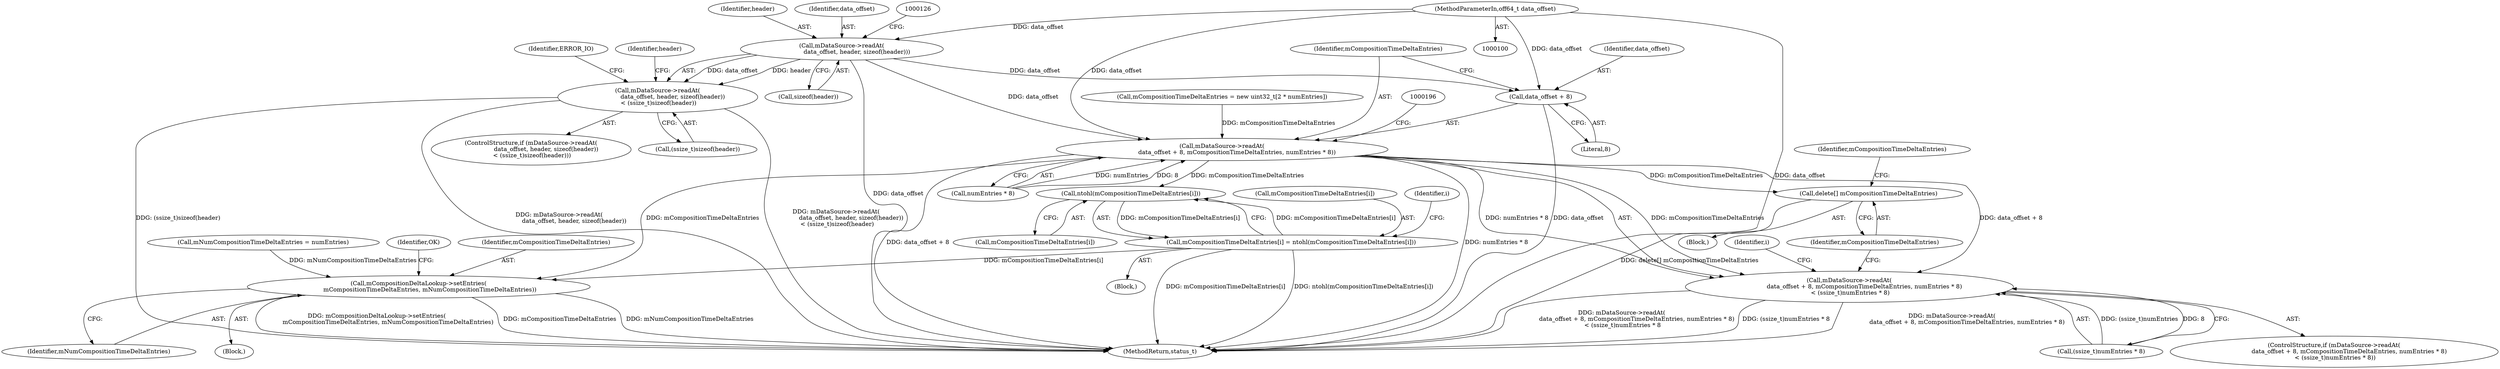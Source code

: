 digraph "0_Android_cf1581c66c2ad8c5b1aaca2e43e350cf5974f46d@API" {
"1000120" [label="(Call,mDataSource->readAt(\n                data_offset, header, sizeof(header)))"];
"1000101" [label="(MethodParameterIn,off64_t data_offset)"];
"1000119" [label="(Call,mDataSource->readAt(\n                data_offset, header, sizeof(header))\n < (ssize_t)sizeof(header))"];
"1000186" [label="(Call,mDataSource->readAt(\n                data_offset + 8, mCompositionTimeDeltaEntries, numEntries * 8))"];
"1000185" [label="(Call,mDataSource->readAt(\n                data_offset + 8, mCompositionTimeDeltaEntries, numEntries * 8)\n < (ssize_t)numEntries * 8)"];
"1000200" [label="(Call,delete[] mCompositionTimeDeltaEntries)"];
"1000224" [label="(Call,ntohl(mCompositionTimeDeltaEntries[i]))"];
"1000220" [label="(Call,mCompositionTimeDeltaEntries[i] = ntohl(mCompositionTimeDeltaEntries[i]))"];
"1000228" [label="(Call,mCompositionDeltaLookup->setEntries(\n            mCompositionTimeDeltaEntries, mNumCompositionTimeDeltaEntries))"];
"1000187" [label="(Call,data_offset + 8)"];
"1000185" [label="(Call,mDataSource->readAt(\n                data_offset + 8, mCompositionTimeDeltaEntries, numEntries * 8)\n < (ssize_t)numEntries * 8)"];
"1000119" [label="(Call,mDataSource->readAt(\n                data_offset, header, sizeof(header))\n < (ssize_t)sizeof(header))"];
"1000135" [label="(Identifier,header)"];
"1000224" [label="(Call,ntohl(mCompositionTimeDeltaEntries[i]))"];
"1000219" [label="(Block,)"];
"1000103" [label="(Block,)"];
"1000191" [label="(Call,numEntries * 8)"];
"1000225" [label="(Call,mCompositionTimeDeltaEntries[i])"];
"1000187" [label="(Call,data_offset + 8)"];
"1000201" [label="(Identifier,mCompositionTimeDeltaEntries)"];
"1000122" [label="(Identifier,header)"];
"1000194" [label="(Call,(ssize_t)numEntries * 8)"];
"1000199" [label="(Block,)"];
"1000232" [label="(Identifier,OK)"];
"1000189" [label="(Literal,8)"];
"1000203" [label="(Identifier,mCompositionTimeDeltaEntries)"];
"1000125" [label="(Call,(ssize_t)sizeof(header))"];
"1000229" [label="(Identifier,mCompositionTimeDeltaEntries)"];
"1000188" [label="(Identifier,data_offset)"];
"1000200" [label="(Call,delete[] mCompositionTimeDeltaEntries)"];
"1000159" [label="(Call,mNumCompositionTimeDeltaEntries = numEntries)"];
"1000131" [label="(Identifier,ERROR_IO)"];
"1000210" [label="(Identifier,i)"];
"1000230" [label="(Identifier,mNumCompositionTimeDeltaEntries)"];
"1000121" [label="(Identifier,data_offset)"];
"1000184" [label="(ControlStructure,if (mDataSource->readAt(\n                data_offset + 8, mCompositionTimeDeltaEntries, numEntries * 8)\n < (ssize_t)numEntries * 8))"];
"1000190" [label="(Identifier,mCompositionTimeDeltaEntries)"];
"1000186" [label="(Call,mDataSource->readAt(\n                data_offset + 8, mCompositionTimeDeltaEntries, numEntries * 8))"];
"1000233" [label="(MethodReturn,status_t)"];
"1000220" [label="(Call,mCompositionTimeDeltaEntries[i] = ntohl(mCompositionTimeDeltaEntries[i]))"];
"1000218" [label="(Identifier,i)"];
"1000180" [label="(Call,mCompositionTimeDeltaEntries = new uint32_t[2 * numEntries])"];
"1000101" [label="(MethodParameterIn,off64_t data_offset)"];
"1000221" [label="(Call,mCompositionTimeDeltaEntries[i])"];
"1000120" [label="(Call,mDataSource->readAt(\n                data_offset, header, sizeof(header)))"];
"1000228" [label="(Call,mCompositionDeltaLookup->setEntries(\n            mCompositionTimeDeltaEntries, mNumCompositionTimeDeltaEntries))"];
"1000118" [label="(ControlStructure,if (mDataSource->readAt(\n                data_offset, header, sizeof(header))\n < (ssize_t)sizeof(header)))"];
"1000123" [label="(Call,sizeof(header))"];
"1000120" -> "1000119"  [label="AST: "];
"1000120" -> "1000123"  [label="CFG: "];
"1000121" -> "1000120"  [label="AST: "];
"1000122" -> "1000120"  [label="AST: "];
"1000123" -> "1000120"  [label="AST: "];
"1000126" -> "1000120"  [label="CFG: "];
"1000120" -> "1000233"  [label="DDG: data_offset"];
"1000120" -> "1000119"  [label="DDG: data_offset"];
"1000120" -> "1000119"  [label="DDG: header"];
"1000101" -> "1000120"  [label="DDG: data_offset"];
"1000120" -> "1000186"  [label="DDG: data_offset"];
"1000120" -> "1000187"  [label="DDG: data_offset"];
"1000101" -> "1000100"  [label="AST: "];
"1000101" -> "1000233"  [label="DDG: data_offset"];
"1000101" -> "1000186"  [label="DDG: data_offset"];
"1000101" -> "1000187"  [label="DDG: data_offset"];
"1000119" -> "1000118"  [label="AST: "];
"1000119" -> "1000125"  [label="CFG: "];
"1000125" -> "1000119"  [label="AST: "];
"1000131" -> "1000119"  [label="CFG: "];
"1000135" -> "1000119"  [label="CFG: "];
"1000119" -> "1000233"  [label="DDG: mDataSource->readAt(\n                data_offset, header, sizeof(header))\n < (ssize_t)sizeof(header)"];
"1000119" -> "1000233"  [label="DDG: (ssize_t)sizeof(header)"];
"1000119" -> "1000233"  [label="DDG: mDataSource->readAt(\n                data_offset, header, sizeof(header))"];
"1000186" -> "1000185"  [label="AST: "];
"1000186" -> "1000191"  [label="CFG: "];
"1000187" -> "1000186"  [label="AST: "];
"1000190" -> "1000186"  [label="AST: "];
"1000191" -> "1000186"  [label="AST: "];
"1000196" -> "1000186"  [label="CFG: "];
"1000186" -> "1000233"  [label="DDG: data_offset + 8"];
"1000186" -> "1000233"  [label="DDG: numEntries * 8"];
"1000186" -> "1000185"  [label="DDG: data_offset + 8"];
"1000186" -> "1000185"  [label="DDG: mCompositionTimeDeltaEntries"];
"1000186" -> "1000185"  [label="DDG: numEntries * 8"];
"1000180" -> "1000186"  [label="DDG: mCompositionTimeDeltaEntries"];
"1000191" -> "1000186"  [label="DDG: numEntries"];
"1000191" -> "1000186"  [label="DDG: 8"];
"1000186" -> "1000200"  [label="DDG: mCompositionTimeDeltaEntries"];
"1000186" -> "1000224"  [label="DDG: mCompositionTimeDeltaEntries"];
"1000186" -> "1000228"  [label="DDG: mCompositionTimeDeltaEntries"];
"1000185" -> "1000184"  [label="AST: "];
"1000185" -> "1000194"  [label="CFG: "];
"1000194" -> "1000185"  [label="AST: "];
"1000201" -> "1000185"  [label="CFG: "];
"1000210" -> "1000185"  [label="CFG: "];
"1000185" -> "1000233"  [label="DDG: mDataSource->readAt(\n                data_offset + 8, mCompositionTimeDeltaEntries, numEntries * 8)"];
"1000185" -> "1000233"  [label="DDG: mDataSource->readAt(\n                data_offset + 8, mCompositionTimeDeltaEntries, numEntries * 8)\n < (ssize_t)numEntries * 8"];
"1000185" -> "1000233"  [label="DDG: (ssize_t)numEntries * 8"];
"1000194" -> "1000185"  [label="DDG: (ssize_t)numEntries"];
"1000194" -> "1000185"  [label="DDG: 8"];
"1000200" -> "1000199"  [label="AST: "];
"1000200" -> "1000201"  [label="CFG: "];
"1000201" -> "1000200"  [label="AST: "];
"1000203" -> "1000200"  [label="CFG: "];
"1000200" -> "1000233"  [label="DDG: delete[] mCompositionTimeDeltaEntries"];
"1000224" -> "1000220"  [label="AST: "];
"1000224" -> "1000225"  [label="CFG: "];
"1000225" -> "1000224"  [label="AST: "];
"1000220" -> "1000224"  [label="CFG: "];
"1000224" -> "1000220"  [label="DDG: mCompositionTimeDeltaEntries[i]"];
"1000220" -> "1000224"  [label="DDG: mCompositionTimeDeltaEntries[i]"];
"1000220" -> "1000219"  [label="AST: "];
"1000221" -> "1000220"  [label="AST: "];
"1000218" -> "1000220"  [label="CFG: "];
"1000220" -> "1000233"  [label="DDG: mCompositionTimeDeltaEntries[i]"];
"1000220" -> "1000233"  [label="DDG: ntohl(mCompositionTimeDeltaEntries[i])"];
"1000220" -> "1000228"  [label="DDG: mCompositionTimeDeltaEntries[i]"];
"1000228" -> "1000103"  [label="AST: "];
"1000228" -> "1000230"  [label="CFG: "];
"1000229" -> "1000228"  [label="AST: "];
"1000230" -> "1000228"  [label="AST: "];
"1000232" -> "1000228"  [label="CFG: "];
"1000228" -> "1000233"  [label="DDG: mCompositionDeltaLookup->setEntries(\n            mCompositionTimeDeltaEntries, mNumCompositionTimeDeltaEntries)"];
"1000228" -> "1000233"  [label="DDG: mCompositionTimeDeltaEntries"];
"1000228" -> "1000233"  [label="DDG: mNumCompositionTimeDeltaEntries"];
"1000159" -> "1000228"  [label="DDG: mNumCompositionTimeDeltaEntries"];
"1000187" -> "1000189"  [label="CFG: "];
"1000188" -> "1000187"  [label="AST: "];
"1000189" -> "1000187"  [label="AST: "];
"1000190" -> "1000187"  [label="CFG: "];
"1000187" -> "1000233"  [label="DDG: data_offset"];
}
